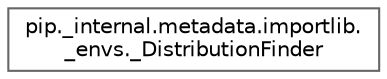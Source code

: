 digraph "Graphical Class Hierarchy"
{
 // LATEX_PDF_SIZE
  bgcolor="transparent";
  edge [fontname=Helvetica,fontsize=10,labelfontname=Helvetica,labelfontsize=10];
  node [fontname=Helvetica,fontsize=10,shape=box,height=0.2,width=0.4];
  rankdir="LR";
  Node0 [id="Node000000",label="pip._internal.metadata.importlib.\l_envs._DistributionFinder",height=0.2,width=0.4,color="grey40", fillcolor="white", style="filled",URL="$de/dca/classpip_1_1__internal_1_1metadata_1_1importlib_1_1__envs_1_1__DistributionFinder.html",tooltip=" "];
}
